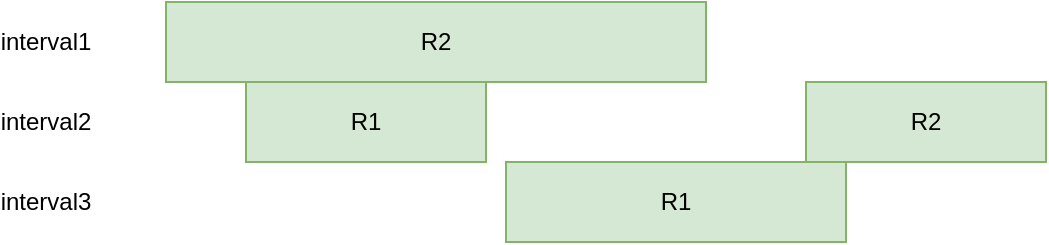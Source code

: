 <mxfile version="14.6.13" type="device"><diagram id="tDsW5ZZK4v5j6jXHnJrm" name="第 1 页"><mxGraphModel dx="716" dy="419" grid="1" gridSize="10" guides="1" tooltips="1" connect="1" arrows="1" fold="1" page="1" pageScale="1" pageWidth="827" pageHeight="1169" math="0" shadow="0"><root><mxCell id="0"/><mxCell id="1" parent="0"/><mxCell id="USl5M_IlkD9Sda2HwxFv-1" value="R1" style="rounded=0;whiteSpace=wrap;html=1;fillColor=#d5e8d4;strokeColor=#82b366;" vertex="1" parent="1"><mxGeometry x="240" y="200" width="120" height="40" as="geometry"/></mxCell><mxCell id="USl5M_IlkD9Sda2HwxFv-2" value="R2" style="rounded=0;whiteSpace=wrap;html=1;fillColor=#d5e8d4;strokeColor=#82b366;" vertex="1" parent="1"><mxGeometry x="520" y="200" width="120" height="40" as="geometry"/></mxCell><mxCell id="USl5M_IlkD9Sda2HwxFv-4" value="R1" style="rounded=0;whiteSpace=wrap;html=1;fillColor=#d5e8d4;strokeColor=#82b366;" vertex="1" parent="1"><mxGeometry x="370" y="240" width="170" height="40" as="geometry"/></mxCell><mxCell id="USl5M_IlkD9Sda2HwxFv-7" value="interval2" style="text;html=1;strokeColor=none;fillColor=none;align=center;verticalAlign=middle;whiteSpace=wrap;rounded=0;" vertex="1" parent="1"><mxGeometry x="120" y="210" width="40" height="20" as="geometry"/></mxCell><mxCell id="USl5M_IlkD9Sda2HwxFv-8" value="interval3" style="text;html=1;strokeColor=none;fillColor=none;align=center;verticalAlign=middle;whiteSpace=wrap;rounded=0;" vertex="1" parent="1"><mxGeometry x="120" y="250" width="40" height="20" as="geometry"/></mxCell><mxCell id="USl5M_IlkD9Sda2HwxFv-10" value="R2" style="rounded=0;whiteSpace=wrap;html=1;fillColor=#d5e8d4;strokeColor=#82b366;" vertex="1" parent="1"><mxGeometry x="200" y="160" width="270" height="40" as="geometry"/></mxCell><mxCell id="USl5M_IlkD9Sda2HwxFv-11" value="interval1" style="text;html=1;strokeColor=none;fillColor=none;align=center;verticalAlign=middle;whiteSpace=wrap;rounded=0;" vertex="1" parent="1"><mxGeometry x="120" y="170" width="40" height="20" as="geometry"/></mxCell></root></mxGraphModel></diagram></mxfile>